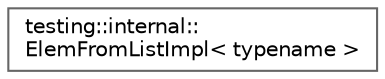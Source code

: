 digraph "Graphical Class Hierarchy"
{
 // LATEX_PDF_SIZE
  bgcolor="transparent";
  edge [fontname=Helvetica,fontsize=10,labelfontname=Helvetica,labelfontsize=10];
  node [fontname=Helvetica,fontsize=10,shape=box,height=0.2,width=0.4];
  rankdir="LR";
  Node0 [id="Node000000",label="testing::internal::\lElemFromListImpl\< typename \>",height=0.2,width=0.4,color="grey40", fillcolor="white", style="filled",URL="$structtesting_1_1internal_1_1_elem_from_list_impl.html",tooltip=" "];
}
